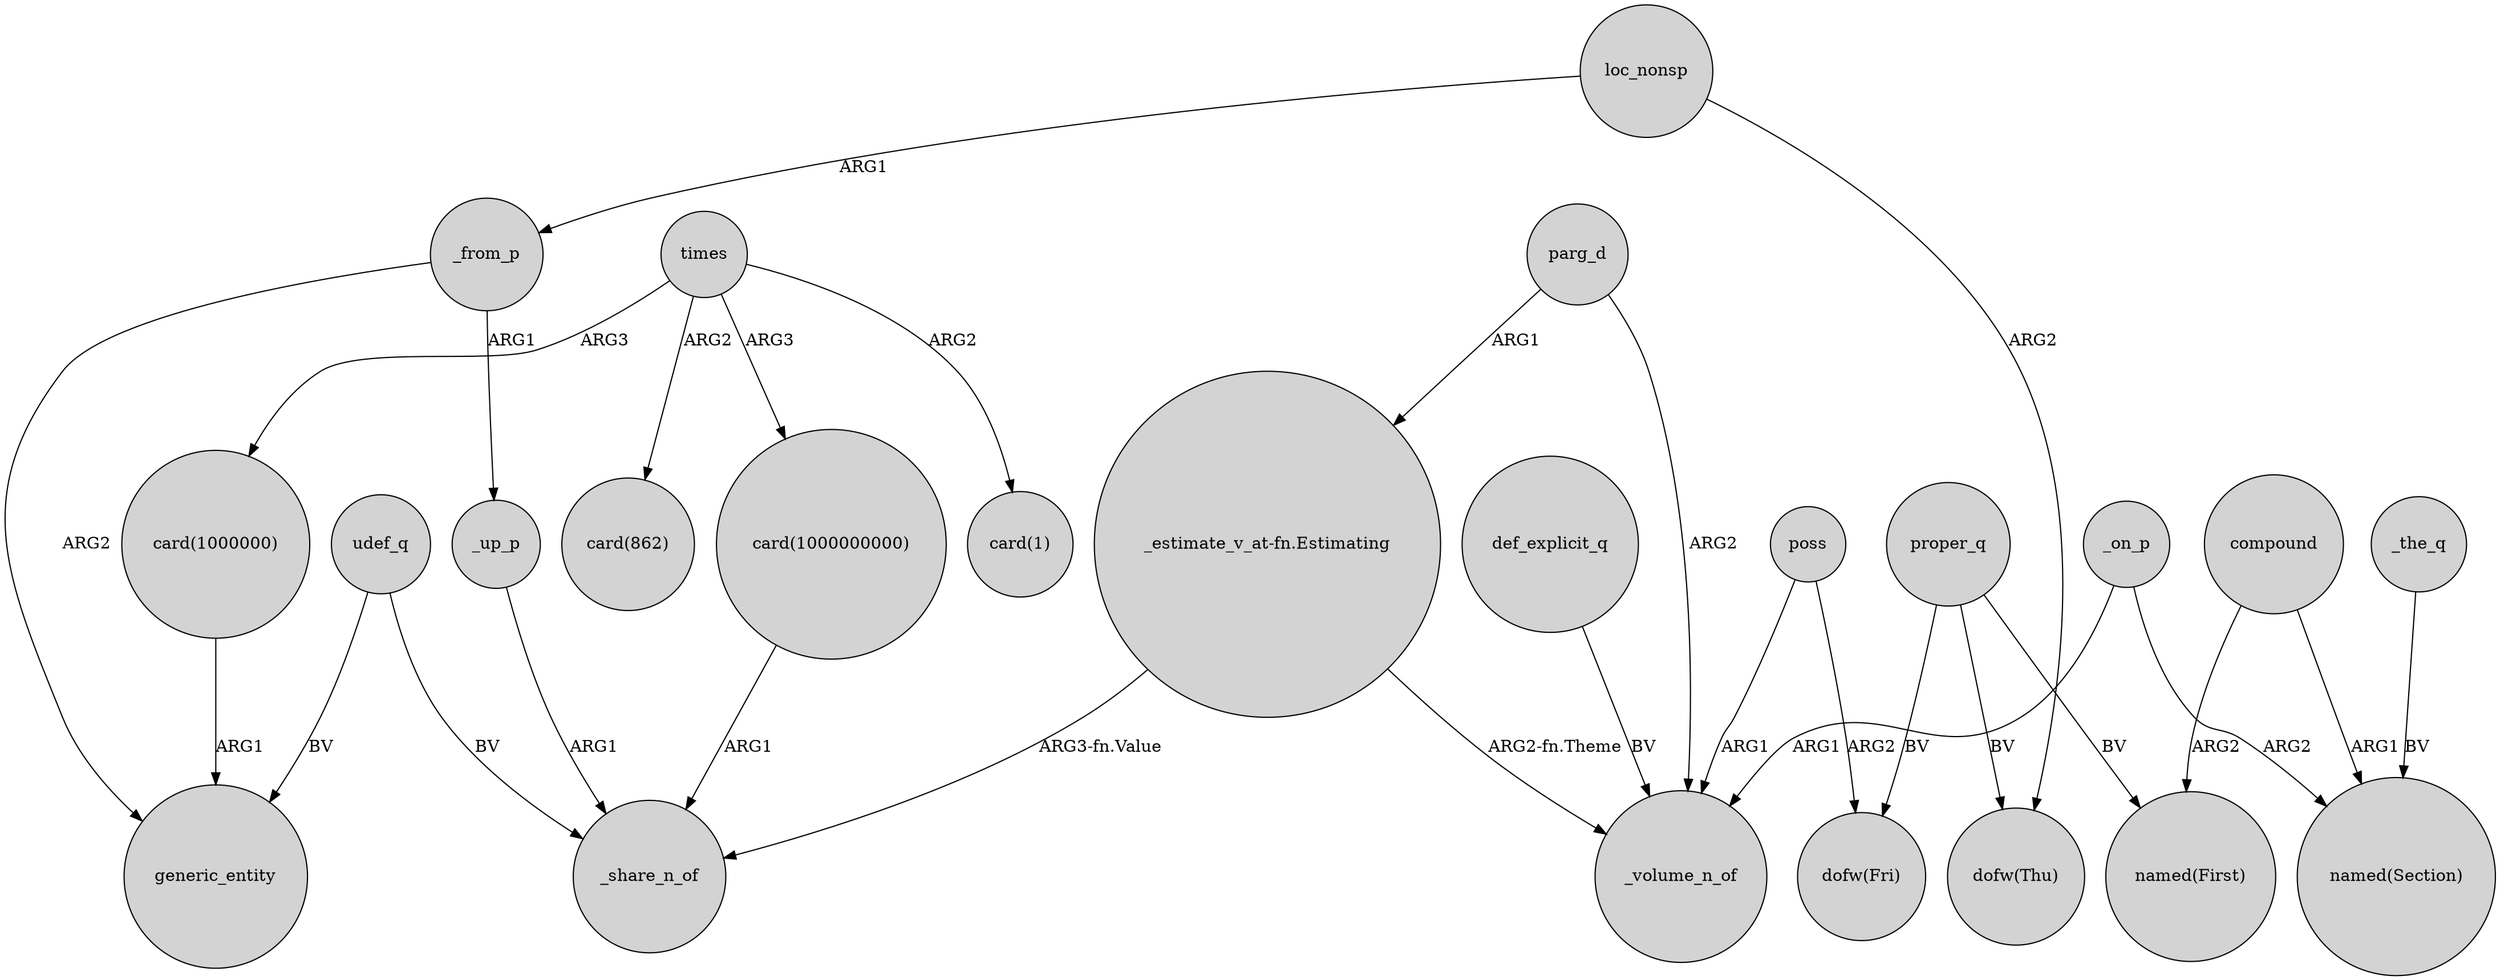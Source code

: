 digraph {
	node [shape=circle style=filled]
	"card(1000000)" -> generic_entity [label=ARG1]
	proper_q -> "dofw(Fri)" [label=BV]
	_on_p -> "named(Section)" [label=ARG2]
	def_explicit_q -> _volume_n_of [label=BV]
	udef_q -> generic_entity [label=BV]
	_on_p -> _volume_n_of [label=ARG1]
	times -> "card(862)" [label=ARG2]
	_the_q -> "named(Section)" [label=BV]
	proper_q -> "named(First)" [label=BV]
	_from_p -> _up_p [label=ARG1]
	compound -> "named(First)" [label=ARG2]
	_from_p -> generic_entity [label=ARG2]
	"card(1000000000)" -> _share_n_of [label=ARG1]
	_up_p -> _share_n_of [label=ARG1]
	times -> "card(1000000000)" [label=ARG3]
	parg_d -> _volume_n_of [label=ARG2]
	poss -> "dofw(Fri)" [label=ARG2]
	times -> "card(1)" [label=ARG2]
	times -> "card(1000000)" [label=ARG3]
	proper_q -> "dofw(Thu)" [label=BV]
	poss -> _volume_n_of [label=ARG1]
	loc_nonsp -> "dofw(Thu)" [label=ARG2]
	udef_q -> _share_n_of [label=BV]
	parg_d -> "_estimate_v_at-fn.Estimating" [label=ARG1]
	"_estimate_v_at-fn.Estimating" -> _volume_n_of [label="ARG2-fn.Theme"]
	loc_nonsp -> _from_p [label=ARG1]
	"_estimate_v_at-fn.Estimating" -> _share_n_of [label="ARG3-fn.Value"]
	compound -> "named(Section)" [label=ARG1]
}
